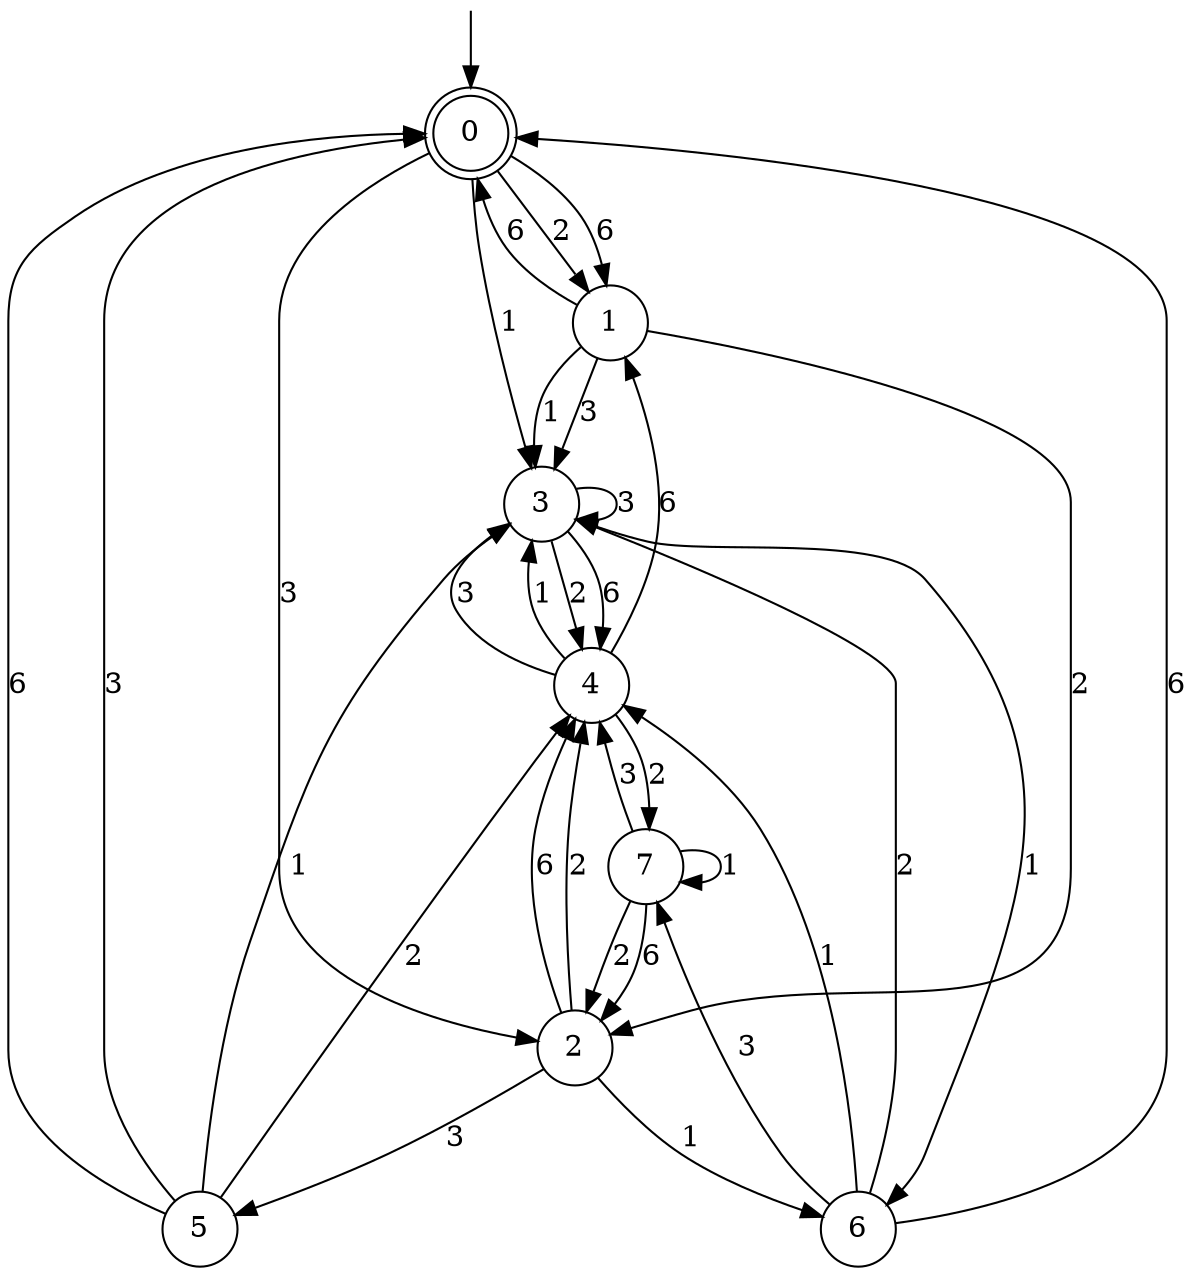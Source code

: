 digraph g {

	s0 [shape="doublecircle" label="0"];
	s1 [shape="circle" label="1"];
	s2 [shape="circle" label="2"];
	s3 [shape="circle" label="3"];
	s4 [shape="circle" label="4"];
	s5 [shape="circle" label="5"];
	s6 [shape="circle" label="6"];
	s7 [shape="circle" label="7"];
	s0 -> s1 [label="2"];
	s0 -> s1 [label="6"];
	s0 -> s2 [label="3"];
	s0 -> s3 [label="1"];
	s1 -> s2 [label="2"];
	s1 -> s0 [label="6"];
	s1 -> s3 [label="3"];
	s1 -> s3 [label="1"];
	s2 -> s4 [label="2"];
	s2 -> s4 [label="6"];
	s2 -> s5 [label="3"];
	s2 -> s6 [label="1"];
	s3 -> s4 [label="2"];
	s3 -> s4 [label="6"];
	s3 -> s3 [label="3"];
	s3 -> s6 [label="1"];
	s4 -> s7 [label="2"];
	s4 -> s1 [label="6"];
	s4 -> s3 [label="3"];
	s4 -> s3 [label="1"];
	s5 -> s4 [label="2"];
	s5 -> s0 [label="6"];
	s5 -> s0 [label="3"];
	s5 -> s3 [label="1"];
	s6 -> s3 [label="2"];
	s6 -> s0 [label="6"];
	s6 -> s7 [label="3"];
	s6 -> s4 [label="1"];
	s7 -> s2 [label="2"];
	s7 -> s2 [label="6"];
	s7 -> s4 [label="3"];
	s7 -> s7 [label="1"];

__start0 [label="" shape="none" width="0" height="0"];
__start0 -> s0;

}
